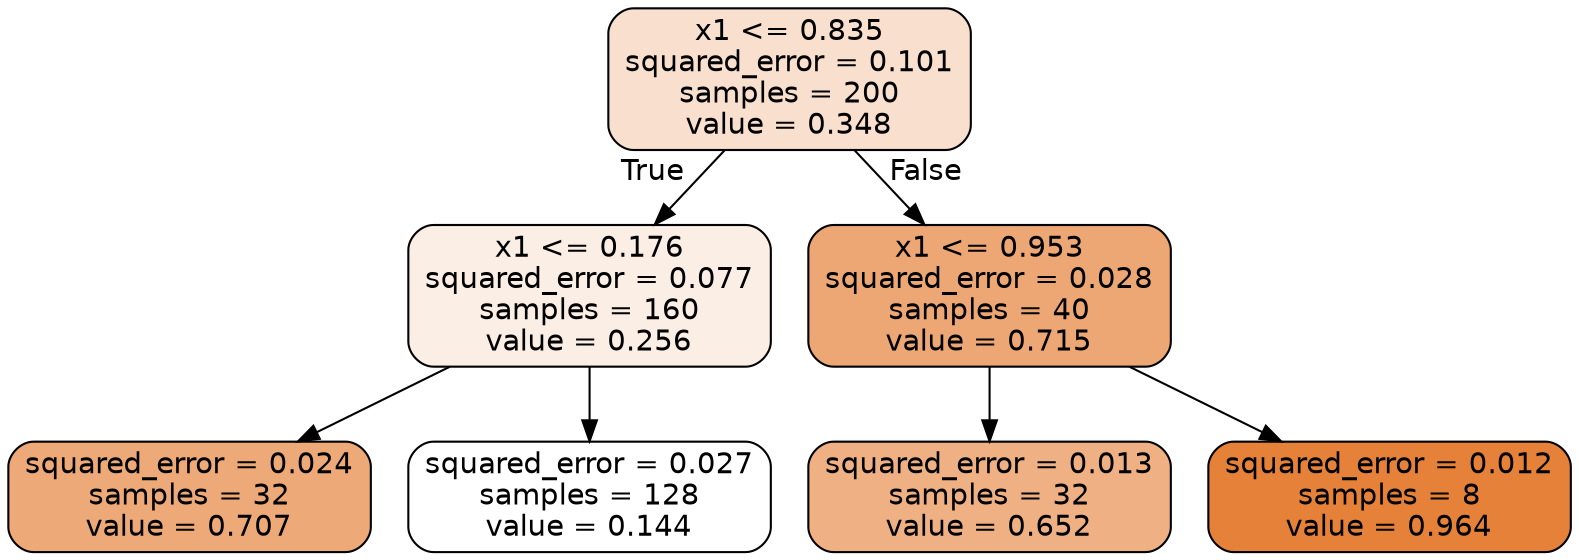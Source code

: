 digraph Tree {
node [shape=box, style="filled, rounded", color="black", fontname="helvetica"] ;
edge [fontname="helvetica"] ;
0 [label="x1 <= 0.835\nsquared_error = 0.101\nsamples = 200\nvalue = 0.348", fillcolor="#f9e0ce"] ;
1 [label="x1 <= 0.176\nsquared_error = 0.077\nsamples = 160\nvalue = 0.256", fillcolor="#fbeee4"] ;
0 -> 1 [labeldistance=2.5, labelangle=45, headlabel="True"] ;
2 [label="squared_error = 0.024\nsamples = 32\nvalue = 0.707", fillcolor="#eda977"] ;
1 -> 2 ;
3 [label="squared_error = 0.027\nsamples = 128\nvalue = 0.144", fillcolor="#ffffff"] ;
1 -> 3 ;
4 [label="x1 <= 0.953\nsquared_error = 0.028\nsamples = 40\nvalue = 0.715", fillcolor="#eda775"] ;
0 -> 4 [labeldistance=2.5, labelangle=-45, headlabel="False"] ;
5 [label="squared_error = 0.013\nsamples = 32\nvalue = 0.652", fillcolor="#efb184"] ;
4 -> 5 ;
6 [label="squared_error = 0.012\nsamples = 8\nvalue = 0.964", fillcolor="#e58139"] ;
4 -> 6 ;
}